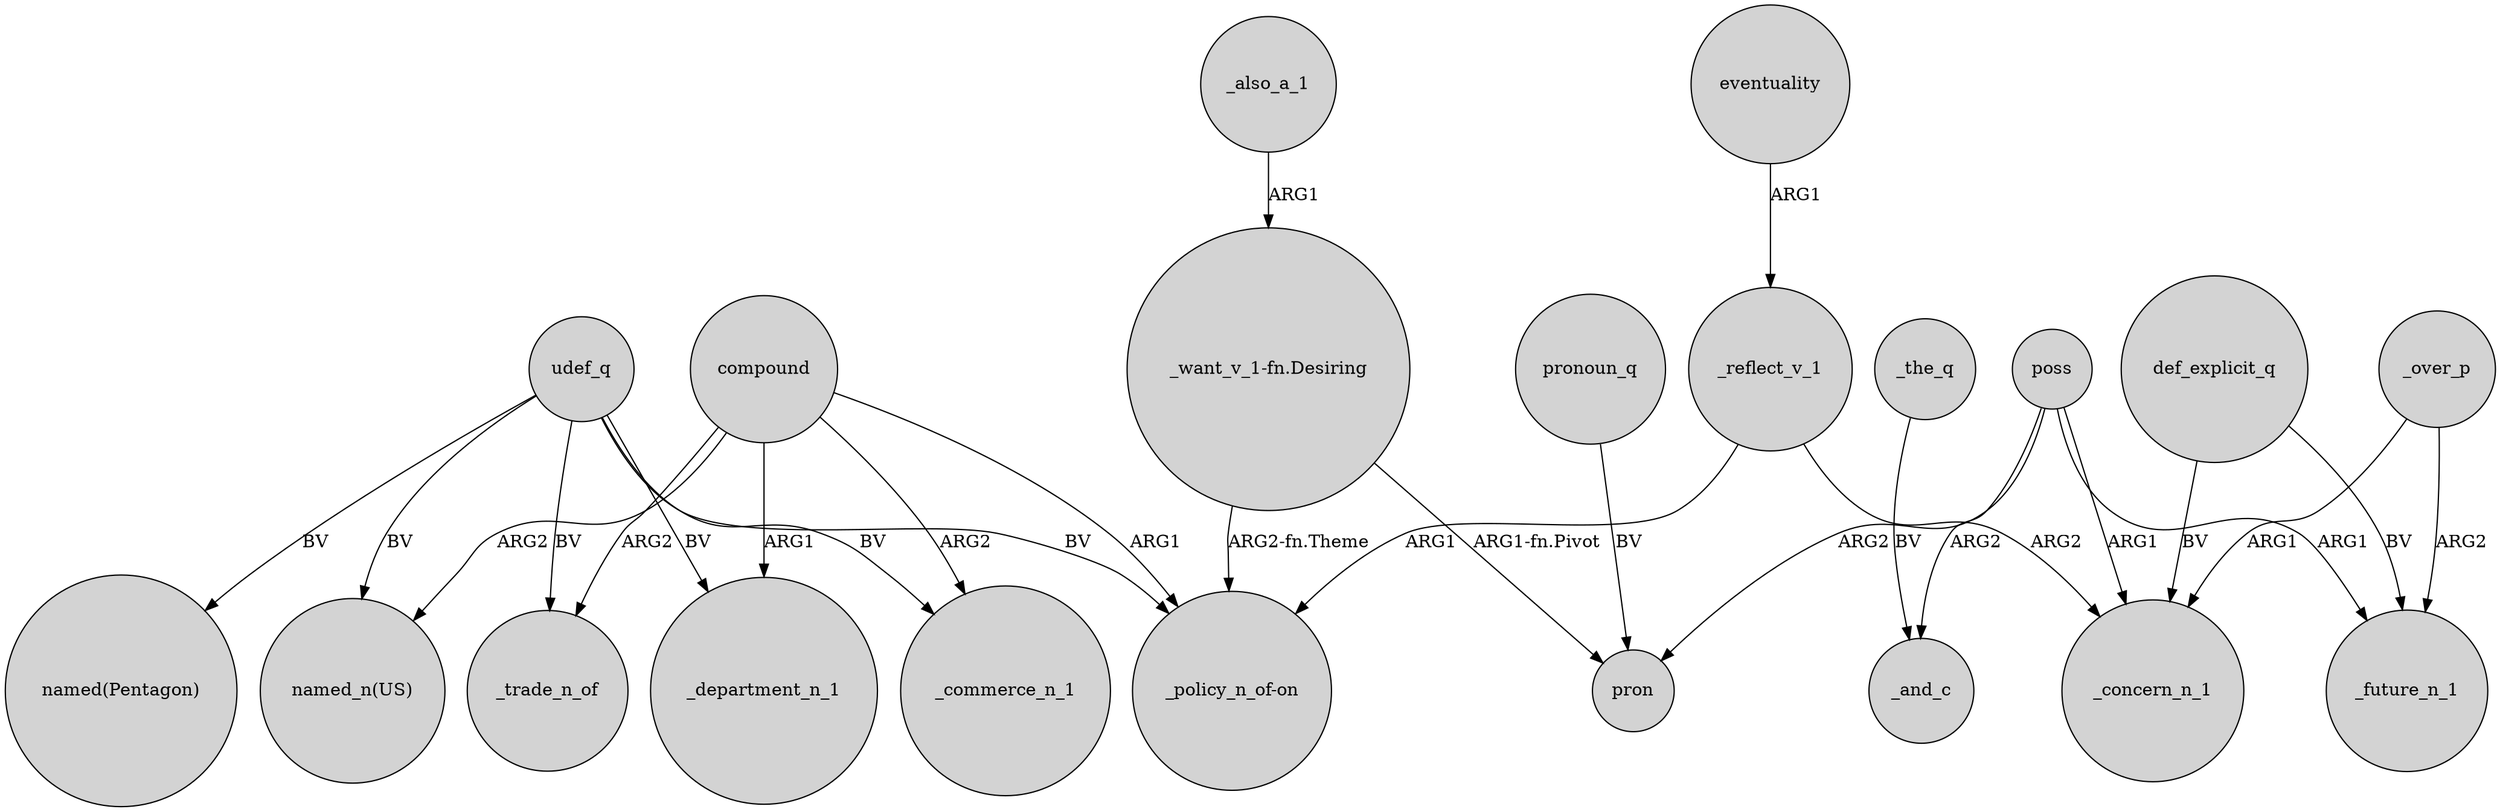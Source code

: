 digraph {
	node [shape=circle style=filled]
	_the_q -> _and_c [label=BV]
	udef_q -> _department_n_1 [label=BV]
	udef_q -> _trade_n_of [label=BV]
	eventuality -> _reflect_v_1 [label=ARG1]
	udef_q -> "named_n(US)" [label=BV]
	poss -> _and_c [label=ARG2]
	def_explicit_q -> _concern_n_1 [label=BV]
	poss -> pron [label=ARG2]
	_also_a_1 -> "_want_v_1-fn.Desiring" [label=ARG1]
	_reflect_v_1 -> "_policy_n_of-on" [label=ARG1]
	"_want_v_1-fn.Desiring" -> pron [label="ARG1-fn.Pivot"]
	compound -> _department_n_1 [label=ARG1]
	poss -> _future_n_1 [label=ARG1]
	udef_q -> _commerce_n_1 [label=BV]
	udef_q -> "_policy_n_of-on" [label=BV]
	compound -> "named_n(US)" [label=ARG2]
	pronoun_q -> pron [label=BV]
	def_explicit_q -> _future_n_1 [label=BV]
	poss -> _concern_n_1 [label=ARG1]
	compound -> "_policy_n_of-on" [label=ARG1]
	_over_p -> _concern_n_1 [label=ARG1]
	compound -> _trade_n_of [label=ARG2]
	udef_q -> "named(Pentagon)" [label=BV]
	_over_p -> _future_n_1 [label=ARG2]
	_reflect_v_1 -> _concern_n_1 [label=ARG2]
	compound -> _commerce_n_1 [label=ARG2]
	"_want_v_1-fn.Desiring" -> "_policy_n_of-on" [label="ARG2-fn.Theme"]
}

